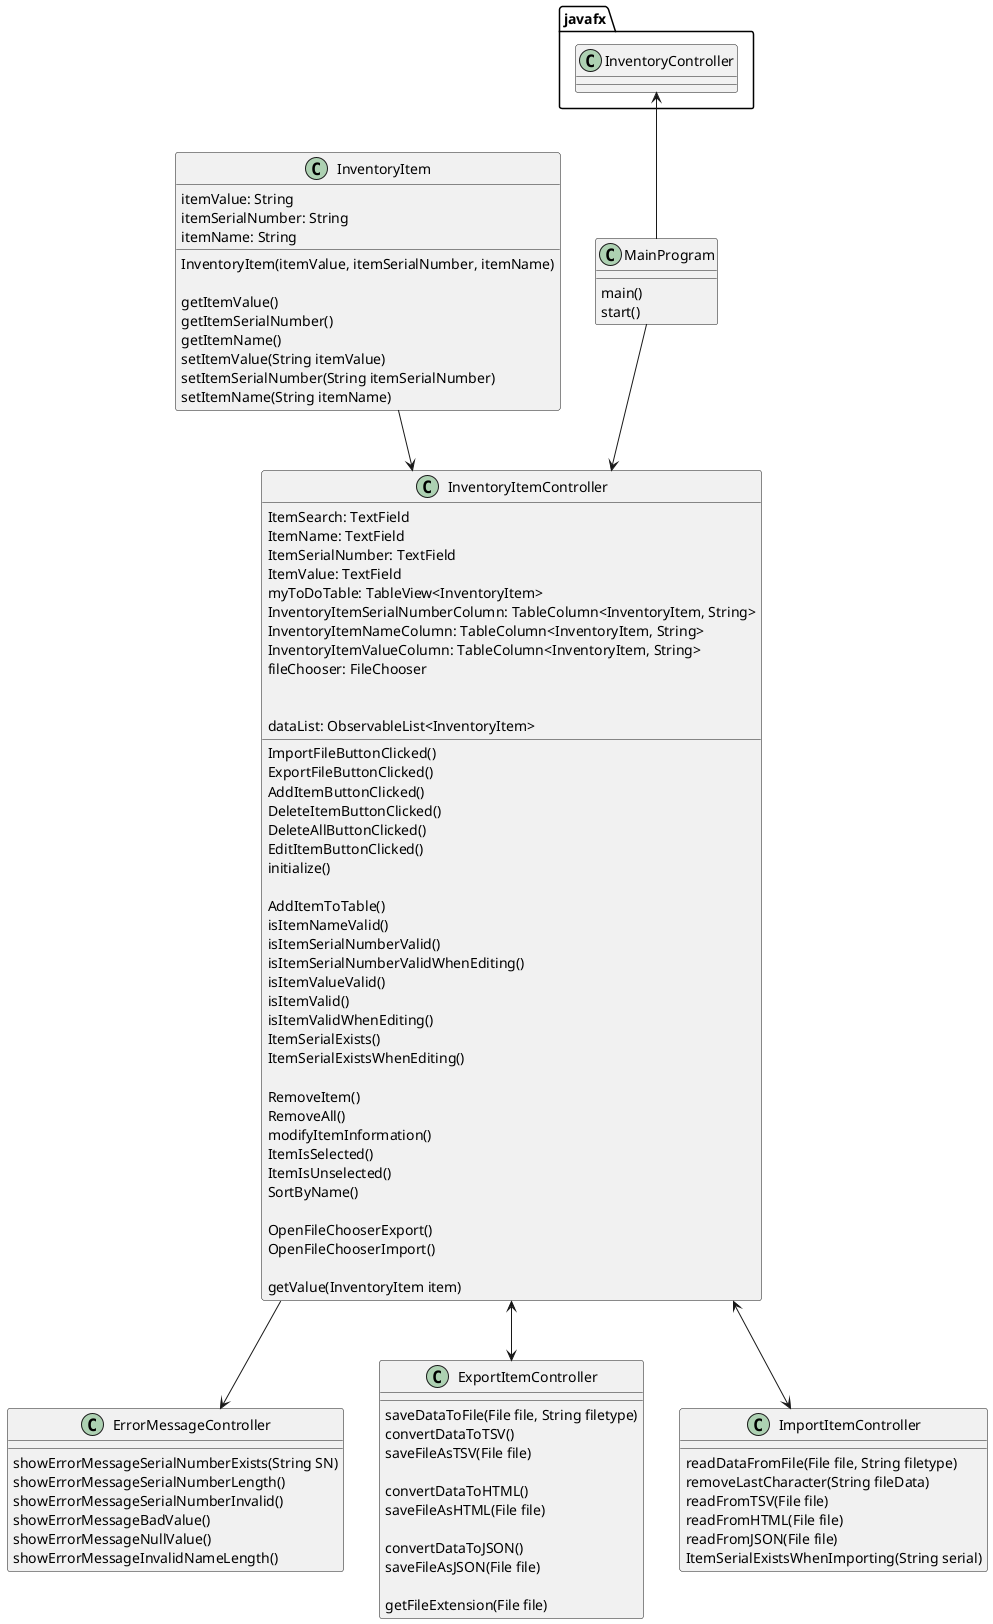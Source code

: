 @startuml
'https://plantuml.com/sequence-diagram

class MainProgram{
    main()
    start()
}

class InventoryItem{
    itemValue: String
    itemSerialNumber: String
    itemName: String

    InventoryItem(itemValue, itemSerialNumber, itemName)

    getItemValue()
    getItemSerialNumber()
    getItemName()
    setItemValue(String itemValue)
    setItemSerialNumber(String itemSerialNumber)
    setItemName(String itemName)
}

class InventoryItemController{
    ItemSearch: TextField
    ItemName: TextField
    ItemSerialNumber: TextField
    ItemValue: TextField
    myToDoTable: TableView<InventoryItem>
    InventoryItemSerialNumberColumn: TableColumn<InventoryItem, String>
    InventoryItemNameColumn: TableColumn<InventoryItem, String>
    InventoryItemValueColumn: TableColumn<InventoryItem, String>
    fileChooser: FileChooser

    ImportFileButtonClicked()
    ExportFileButtonClicked()
    AddItemButtonClicked()
    DeleteItemButtonClicked()
    DeleteAllButtonClicked()
    EditItemButtonClicked()

    dataList: ObservableList<InventoryItem>

    initialize()

    AddItemToTable()
    isItemNameValid()
    isItemSerialNumberValid()
    isItemSerialNumberValidWhenEditing()
    isItemValueValid()
    isItemValid()
    isItemValidWhenEditing()
    ItemSerialExists()
    ItemSerialExistsWhenEditing()

    RemoveItem()
    RemoveAll()
    modifyItemInformation()
    ItemIsSelected()
    ItemIsUnselected()
    SortByName()

    OpenFileChooserExport()
    OpenFileChooserImport()

    getValue(InventoryItem item)
}

class ErrorMessageController{
    showErrorMessageSerialNumberExists(String SN)
    showErrorMessageSerialNumberLength()
    showErrorMessageSerialNumberInvalid()
    showErrorMessageBadValue()
    showErrorMessageNullValue()
    showErrorMessageInvalidNameLength()
}

class ExportItemController{
    saveDataToFile(File file, String filetype)
    convertDataToTSV()
    saveFileAsTSV(File file)

    convertDataToHTML()
    saveFileAsHTML(File file)

    convertDataToJSON()
    saveFileAsJSON(File file)

    getFileExtension(File file)
}

class ImportItemController{
    readDataFromFile(File file, String filetype)
    removeLastCharacter(String fileData)
    readFromTSV(File file)
    readFromHTML(File file)
    readFromJSON(File file)
    ItemSerialExistsWhenImporting(String serial)
}

javafx.InventoryController <-- MainProgram
MainProgram --> InventoryItemController
InventoryItem --> InventoryItemController
InventoryItemController <--> ImportItemController
InventoryItemController <--> ExportItemController
InventoryItemController --> ErrorMessageController

@enduml